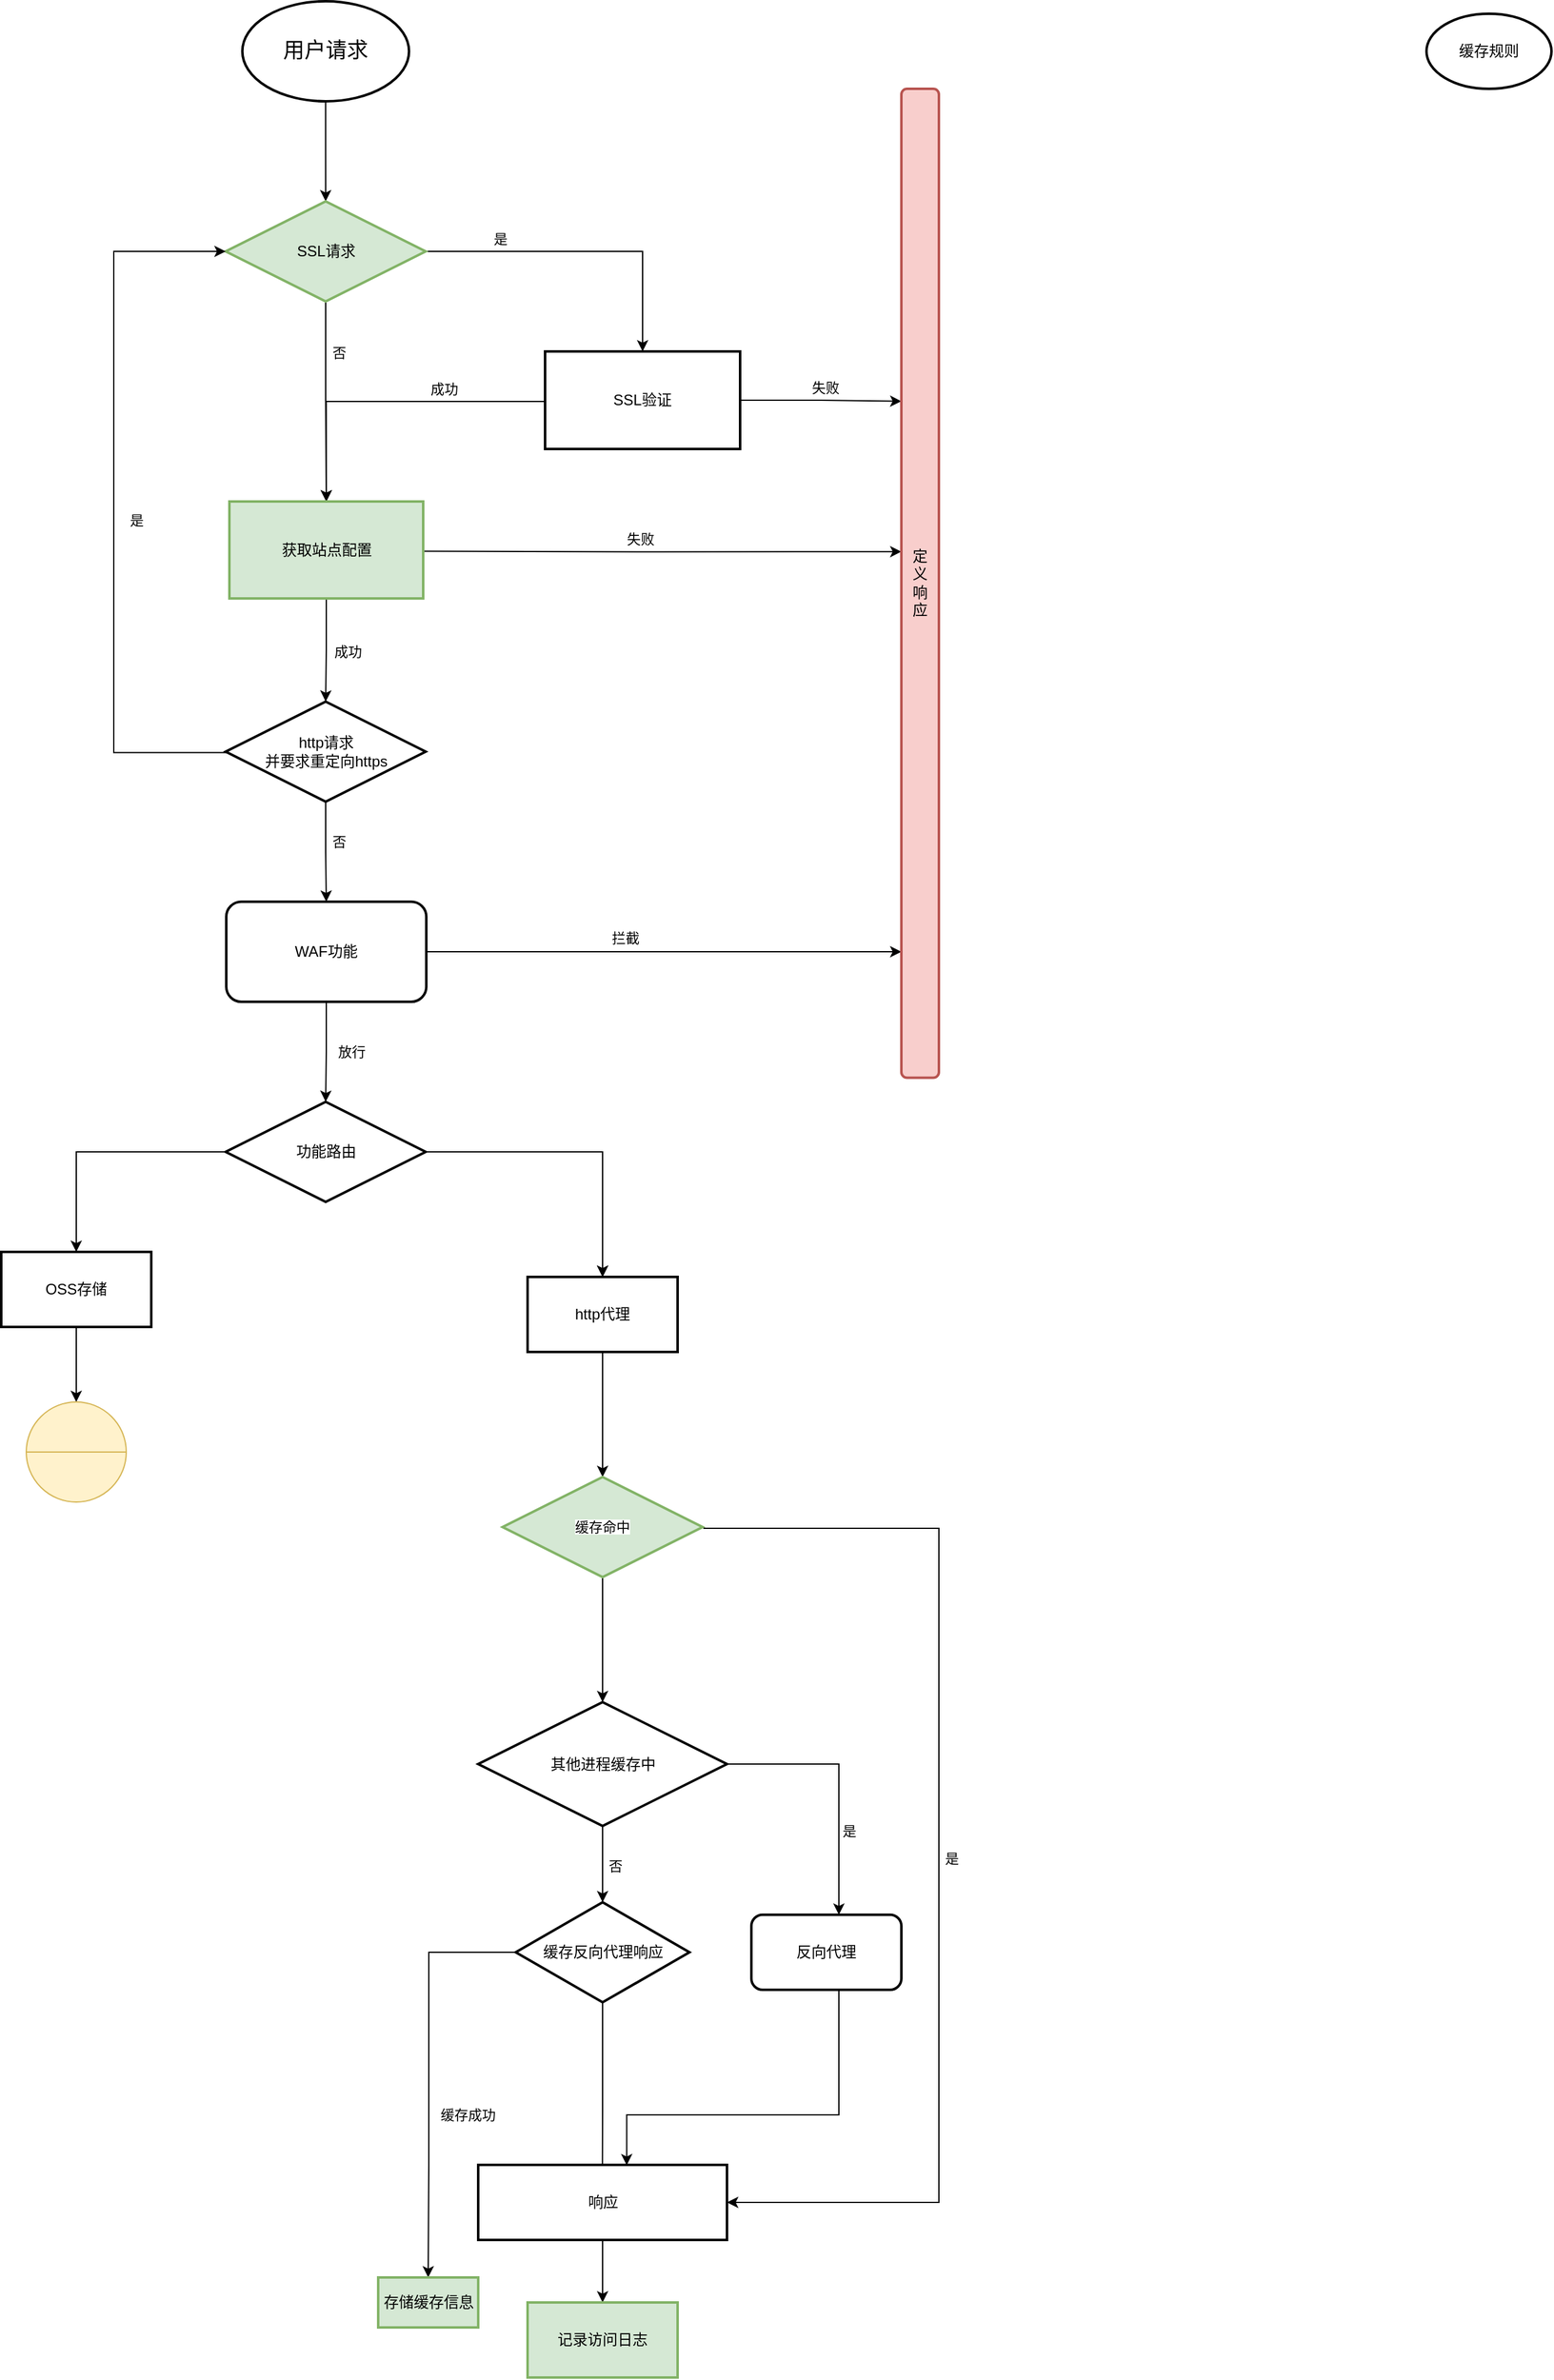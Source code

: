 <mxfile version="25.0.2">
  <diagram name="第 1 页" id="Zt5ibXBA5WIjVIBRoW1k">
    <mxGraphModel dx="899" dy="1157" grid="1" gridSize="10" guides="1" tooltips="1" connect="1" arrows="1" fold="1" page="1" pageScale="1" pageWidth="827" pageHeight="1169" math="0" shadow="0">
      <root>
        <mxCell id="0" />
        <mxCell id="1" parent="0" />
        <mxCell id="sQYv8M5qlGcLSdsbsw8w-21" value="" style="edgeStyle=orthogonalEdgeStyle;rounded=0;orthogonalLoop=1;jettySize=auto;html=1;" parent="1" source="FH_yMQz9iGabN4FnpaOF-4" target="sQYv8M5qlGcLSdsbsw8w-2" edge="1">
          <mxGeometry relative="1" as="geometry" />
        </mxCell>
        <mxCell id="FH_yMQz9iGabN4FnpaOF-4" value="&lt;span style=&quot;font-weight: normal;&quot;&gt;用户请求&lt;/span&gt;" style="strokeWidth=2;html=1;shape=mxgraph.flowchart.start_1;whiteSpace=wrap;labelBackgroundColor=none;fontSize=17;fontStyle=1;strokeColor=default;" parent="1" vertex="1">
          <mxGeometry x="1062.84" y="30" width="133.33" height="80" as="geometry" />
        </mxCell>
        <mxCell id="sQYv8M5qlGcLSdsbsw8w-4" value="" style="edgeStyle=orthogonalEdgeStyle;rounded=0;orthogonalLoop=1;jettySize=auto;html=1;" parent="1" source="sQYv8M5qlGcLSdsbsw8w-2" target="sQYv8M5qlGcLSdsbsw8w-3" edge="1">
          <mxGeometry relative="1" as="geometry" />
        </mxCell>
        <mxCell id="sQYv8M5qlGcLSdsbsw8w-5" value="是" style="edgeLabel;html=1;align=center;verticalAlign=middle;resizable=0;points=[];" parent="sQYv8M5qlGcLSdsbsw8w-4" vertex="1" connectable="0">
          <mxGeometry x="-0.069" y="1" relative="1" as="geometry">
            <mxPoint x="-59" y="-9" as="offset" />
          </mxGeometry>
        </mxCell>
        <mxCell id="sQYv8M5qlGcLSdsbsw8w-7" value="" style="edgeStyle=orthogonalEdgeStyle;rounded=0;orthogonalLoop=1;jettySize=auto;html=1;" parent="1" source="sQYv8M5qlGcLSdsbsw8w-2" target="sQYv8M5qlGcLSdsbsw8w-6" edge="1">
          <mxGeometry relative="1" as="geometry" />
        </mxCell>
        <mxCell id="sQYv8M5qlGcLSdsbsw8w-22" value="否" style="edgeLabel;html=1;align=center;verticalAlign=middle;resizable=0;points=[];" parent="sQYv8M5qlGcLSdsbsw8w-7" vertex="1" connectable="0">
          <mxGeometry x="-0.208" y="-1" relative="1" as="geometry">
            <mxPoint x="11" y="-23" as="offset" />
          </mxGeometry>
        </mxCell>
        <mxCell id="sQYv8M5qlGcLSdsbsw8w-2" value="SSL请求" style="strokeWidth=2;html=1;shape=mxgraph.flowchart.decision;whiteSpace=wrap;fillColor=#d5e8d4;strokeColor=#82b366;" parent="1" vertex="1">
          <mxGeometry x="1049.5" y="190" width="160" height="80" as="geometry" />
        </mxCell>
        <mxCell id="sQYv8M5qlGcLSdsbsw8w-15" style="edgeStyle=orthogonalEdgeStyle;rounded=0;orthogonalLoop=1;jettySize=auto;html=1;entryX=0.49;entryY=-0.031;entryDx=0;entryDy=0;entryPerimeter=0;exitX=0;exitY=0.5;exitDx=0;exitDy=0;" parent="1" source="sQYv8M5qlGcLSdsbsw8w-3" edge="1">
          <mxGeometry relative="1" as="geometry">
            <mxPoint x="1361.6" y="371.4" as="sourcePoint" />
            <mxPoint x="1130.05" y="429.997" as="targetPoint" />
            <Array as="points">
              <mxPoint x="1130" y="350" />
            </Array>
          </mxGeometry>
        </mxCell>
        <mxCell id="sQYv8M5qlGcLSdsbsw8w-54" value="成功" style="edgeLabel;html=1;align=center;verticalAlign=middle;resizable=0;points=[];" parent="sQYv8M5qlGcLSdsbsw8w-15" vertex="1" connectable="0">
          <mxGeometry x="0.004" y="1" relative="1" as="geometry">
            <mxPoint x="46" y="-11" as="offset" />
          </mxGeometry>
        </mxCell>
        <mxCell id="sQYv8M5qlGcLSdsbsw8w-74" value="" style="edgeStyle=orthogonalEdgeStyle;rounded=0;orthogonalLoop=1;jettySize=auto;html=1;entryX=0;entryY=0.316;entryDx=0;entryDy=0;entryPerimeter=0;" parent="1" source="sQYv8M5qlGcLSdsbsw8w-3" target="sQYv8M5qlGcLSdsbsw8w-73" edge="1">
          <mxGeometry relative="1" as="geometry">
            <mxPoint x="1510" y="470" as="targetPoint" />
            <Array as="points" />
          </mxGeometry>
        </mxCell>
        <mxCell id="sQYv8M5qlGcLSdsbsw8w-75" value="失败" style="edgeLabel;html=1;align=center;verticalAlign=middle;resizable=0;points=[];" parent="sQYv8M5qlGcLSdsbsw8w-74" vertex="1" connectable="0">
          <mxGeometry x="-0.04" y="2" relative="1" as="geometry">
            <mxPoint x="5" y="-8" as="offset" />
          </mxGeometry>
        </mxCell>
        <mxCell id="sQYv8M5qlGcLSdsbsw8w-3" value="SSL验证" style="whiteSpace=wrap;html=1;strokeWidth=2;" parent="1" vertex="1">
          <mxGeometry x="1305" y="310" width="156" height="78" as="geometry" />
        </mxCell>
        <mxCell id="sQYv8M5qlGcLSdsbsw8w-24" value="" style="edgeStyle=orthogonalEdgeStyle;rounded=0;orthogonalLoop=1;jettySize=auto;html=1;" parent="1" source="sQYv8M5qlGcLSdsbsw8w-6" target="sQYv8M5qlGcLSdsbsw8w-23" edge="1">
          <mxGeometry relative="1" as="geometry" />
        </mxCell>
        <mxCell id="sQYv8M5qlGcLSdsbsw8w-25" value="成功" style="edgeLabel;html=1;align=center;verticalAlign=middle;resizable=0;points=[];" parent="sQYv8M5qlGcLSdsbsw8w-24" vertex="1" connectable="0">
          <mxGeometry x="-0.114" relative="1" as="geometry">
            <mxPoint x="17" y="5" as="offset" />
          </mxGeometry>
        </mxCell>
        <mxCell id="sQYv8M5qlGcLSdsbsw8w-88" value="" style="edgeStyle=orthogonalEdgeStyle;rounded=0;orthogonalLoop=1;jettySize=auto;html=1;entryX=0;entryY=0.468;entryDx=0;entryDy=0;entryPerimeter=0;" parent="1" target="sQYv8M5qlGcLSdsbsw8w-73" edge="1">
          <mxGeometry relative="1" as="geometry">
            <mxPoint x="1208.49" y="469.76" as="sourcePoint" />
            <mxPoint x="1460" y="710" as="targetPoint" />
            <Array as="points" />
          </mxGeometry>
        </mxCell>
        <mxCell id="sQYv8M5qlGcLSdsbsw8w-89" value="失败" style="edgeLabel;html=1;align=center;verticalAlign=middle;resizable=0;points=[];" parent="sQYv8M5qlGcLSdsbsw8w-88" vertex="1" connectable="0">
          <mxGeometry x="-0.098" y="1" relative="1" as="geometry">
            <mxPoint y="-9" as="offset" />
          </mxGeometry>
        </mxCell>
        <mxCell id="sQYv8M5qlGcLSdsbsw8w-6" value="获取站点配置" style="whiteSpace=wrap;html=1;strokeWidth=2;fillColor=#d5e8d4;strokeColor=#82b366;" parent="1" vertex="1">
          <mxGeometry x="1052.5" y="430" width="155" height="77.5" as="geometry" />
        </mxCell>
        <mxCell id="sQYv8M5qlGcLSdsbsw8w-30" value="" style="edgeStyle=orthogonalEdgeStyle;rounded=0;orthogonalLoop=1;jettySize=auto;html=1;" parent="1" source="sQYv8M5qlGcLSdsbsw8w-23" target="sQYv8M5qlGcLSdsbsw8w-29" edge="1">
          <mxGeometry relative="1" as="geometry" />
        </mxCell>
        <mxCell id="sQYv8M5qlGcLSdsbsw8w-91" value="否" style="edgeLabel;html=1;align=center;verticalAlign=middle;resizable=0;points=[];" parent="sQYv8M5qlGcLSdsbsw8w-30" vertex="1" connectable="0">
          <mxGeometry x="-0.199" y="2" relative="1" as="geometry">
            <mxPoint x="8" as="offset" />
          </mxGeometry>
        </mxCell>
        <mxCell id="sQYv8M5qlGcLSdsbsw8w-37" value="" style="edgeStyle=orthogonalEdgeStyle;rounded=0;orthogonalLoop=1;jettySize=auto;html=1;exitX=0;exitY=0.5;exitDx=0;exitDy=0;exitPerimeter=0;entryX=0;entryY=0.5;entryDx=0;entryDy=0;entryPerimeter=0;" parent="1" target="sQYv8M5qlGcLSdsbsw8w-2" edge="1">
          <mxGeometry relative="1" as="geometry">
            <mxPoint x="1052.5" y="630.8" as="sourcePoint" />
            <mxPoint x="1032.0" y="230" as="targetPoint" />
            <Array as="points">
              <mxPoint x="960" y="631" />
              <mxPoint x="960" y="230" />
            </Array>
          </mxGeometry>
        </mxCell>
        <mxCell id="sQYv8M5qlGcLSdsbsw8w-41" value="是" style="edgeLabel;html=1;align=center;verticalAlign=middle;resizable=0;points=[];" parent="sQYv8M5qlGcLSdsbsw8w-37" vertex="1" connectable="0">
          <mxGeometry x="-0.203" y="2" relative="1" as="geometry">
            <mxPoint x="20" y="-47" as="offset" />
          </mxGeometry>
        </mxCell>
        <mxCell id="sQYv8M5qlGcLSdsbsw8w-23" value="http请求&lt;div&gt;并要求重定向https&lt;/div&gt;" style="strokeWidth=2;html=1;shape=mxgraph.flowchart.decision;whiteSpace=wrap;" parent="1" vertex="1">
          <mxGeometry x="1049.51" y="590" width="160" height="80" as="geometry" />
        </mxCell>
        <mxCell id="sQYv8M5qlGcLSdsbsw8w-43" value="" style="edgeStyle=orthogonalEdgeStyle;rounded=0;orthogonalLoop=1;jettySize=auto;html=1;" parent="1" source="sQYv8M5qlGcLSdsbsw8w-29" target="sQYv8M5qlGcLSdsbsw8w-46" edge="1">
          <mxGeometry relative="1" as="geometry">
            <mxPoint x="1129.52" y="910" as="targetPoint" />
          </mxGeometry>
        </mxCell>
        <mxCell id="sQYv8M5qlGcLSdsbsw8w-95" value="放行" style="edgeLabel;html=1;align=center;verticalAlign=middle;resizable=0;points=[];" parent="sQYv8M5qlGcLSdsbsw8w-43" vertex="1" connectable="0">
          <mxGeometry x="-0.131" relative="1" as="geometry">
            <mxPoint x="20" y="5" as="offset" />
          </mxGeometry>
        </mxCell>
        <mxCell id="sQYv8M5qlGcLSdsbsw8w-93" value="" style="edgeStyle=orthogonalEdgeStyle;rounded=0;orthogonalLoop=1;jettySize=auto;html=1;exitX=1;exitY=0.5;exitDx=0;exitDy=0;" parent="1" source="sQYv8M5qlGcLSdsbsw8w-29" target="sQYv8M5qlGcLSdsbsw8w-73" edge="1">
          <mxGeometry relative="1" as="geometry">
            <mxPoint x="1220" y="800" as="sourcePoint" />
            <mxPoint x="1552" y="830" as="targetPoint" />
            <Array as="points">
              <mxPoint x="1520" y="790" />
              <mxPoint x="1520" y="790" />
            </Array>
          </mxGeometry>
        </mxCell>
        <mxCell id="sQYv8M5qlGcLSdsbsw8w-94" value="拦截" style="edgeLabel;html=1;align=center;verticalAlign=middle;resizable=0;points=[];" parent="sQYv8M5qlGcLSdsbsw8w-93" vertex="1" connectable="0">
          <mxGeometry x="-0.064" relative="1" as="geometry">
            <mxPoint x="-19" y="-11" as="offset" />
          </mxGeometry>
        </mxCell>
        <mxCell id="sQYv8M5qlGcLSdsbsw8w-29" value="WAF功能" style="rounded=1;whiteSpace=wrap;html=1;strokeWidth=2;" parent="1" vertex="1">
          <mxGeometry x="1050" y="750" width="160" height="80" as="geometry" />
        </mxCell>
        <mxCell id="sQYv8M5qlGcLSdsbsw8w-48" value="" style="edgeStyle=orthogonalEdgeStyle;rounded=0;orthogonalLoop=1;jettySize=auto;html=1;" parent="1" source="sQYv8M5qlGcLSdsbsw8w-46" target="sQYv8M5qlGcLSdsbsw8w-47" edge="1">
          <mxGeometry relative="1" as="geometry" />
        </mxCell>
        <mxCell id="sQYv8M5qlGcLSdsbsw8w-49" value="" style="edgeStyle=orthogonalEdgeStyle;rounded=0;orthogonalLoop=1;jettySize=auto;html=1;" parent="1" source="sQYv8M5qlGcLSdsbsw8w-46" target="sQYv8M5qlGcLSdsbsw8w-47" edge="1">
          <mxGeometry relative="1" as="geometry" />
        </mxCell>
        <mxCell id="sQYv8M5qlGcLSdsbsw8w-51" value="" style="edgeStyle=orthogonalEdgeStyle;rounded=0;orthogonalLoop=1;jettySize=auto;html=1;" parent="1" source="sQYv8M5qlGcLSdsbsw8w-46" target="sQYv8M5qlGcLSdsbsw8w-50" edge="1">
          <mxGeometry relative="1" as="geometry" />
        </mxCell>
        <mxCell id="sQYv8M5qlGcLSdsbsw8w-46" value="功能路由" style="strokeWidth=2;html=1;shape=mxgraph.flowchart.decision;whiteSpace=wrap;" parent="1" vertex="1">
          <mxGeometry x="1049.5" y="910" width="160" height="80" as="geometry" />
        </mxCell>
        <mxCell id="sQYv8M5qlGcLSdsbsw8w-56" value="" style="edgeStyle=orthogonalEdgeStyle;rounded=0;orthogonalLoop=1;jettySize=auto;html=1;entryX=0.5;entryY=0;entryDx=0;entryDy=0;entryPerimeter=0;" parent="1" source="sQYv8M5qlGcLSdsbsw8w-47" target="sQYv8M5qlGcLSdsbsw8w-57" edge="1">
          <mxGeometry relative="1" as="geometry">
            <mxPoint x="1000" y="1290" as="targetPoint" />
          </mxGeometry>
        </mxCell>
        <mxCell id="sQYv8M5qlGcLSdsbsw8w-47" value="http代理" style="whiteSpace=wrap;html=1;strokeWidth=2;" parent="1" vertex="1">
          <mxGeometry x="1291" y="1050" width="120" height="60" as="geometry" />
        </mxCell>
        <mxCell id="sQYv8M5qlGcLSdsbsw8w-53" value="" style="edgeStyle=orthogonalEdgeStyle;rounded=0;orthogonalLoop=1;jettySize=auto;html=1;entryX=0.5;entryY=0;entryDx=0;entryDy=0;" parent="1" source="sQYv8M5qlGcLSdsbsw8w-50" target="sQYv8M5qlGcLSdsbsw8w-97" edge="1">
          <mxGeometry relative="1" as="geometry">
            <mxPoint x="1245" y="1200" as="targetPoint" />
          </mxGeometry>
        </mxCell>
        <mxCell id="sQYv8M5qlGcLSdsbsw8w-50" value="OSS存储" style="whiteSpace=wrap;html=1;strokeWidth=2;" parent="1" vertex="1">
          <mxGeometry x="870" y="1030" width="120" height="60" as="geometry" />
        </mxCell>
        <mxCell id="sQYv8M5qlGcLSdsbsw8w-101" value="" style="edgeStyle=orthogonalEdgeStyle;rounded=0;orthogonalLoop=1;jettySize=auto;html=1;exitX=1.007;exitY=0.5;exitDx=0;exitDy=0;exitPerimeter=0;" parent="1" source="sQYv8M5qlGcLSdsbsw8w-57" target="sQYv8M5qlGcLSdsbsw8w-119" edge="1">
          <mxGeometry relative="1" as="geometry">
            <mxPoint x="1350" y="1720" as="targetPoint" />
            <Array as="points">
              <mxPoint x="1432" y="1251" />
              <mxPoint x="1620" y="1251" />
              <mxPoint x="1620" y="1790" />
            </Array>
          </mxGeometry>
        </mxCell>
        <mxCell id="sQYv8M5qlGcLSdsbsw8w-102" value="是" style="edgeLabel;html=1;align=center;verticalAlign=middle;resizable=0;points=[];" parent="sQYv8M5qlGcLSdsbsw8w-101" vertex="1" connectable="0">
          <mxGeometry x="-0.032" y="-3" relative="1" as="geometry">
            <mxPoint x="13" y="18" as="offset" />
          </mxGeometry>
        </mxCell>
        <mxCell id="sQYv8M5qlGcLSdsbsw8w-106" value="" style="edgeStyle=orthogonalEdgeStyle;rounded=0;orthogonalLoop=1;jettySize=auto;html=1;" parent="1" source="sQYv8M5qlGcLSdsbsw8w-57" target="sQYv8M5qlGcLSdsbsw8w-108" edge="1">
          <mxGeometry relative="1" as="geometry">
            <mxPoint x="1351" y="1410" as="targetPoint" />
          </mxGeometry>
        </mxCell>
        <mxCell id="sQYv8M5qlGcLSdsbsw8w-57" value="&lt;span style=&quot;font-size: 11px; text-wrap: nowrap; background-color: rgb(255, 255, 255);&quot;&gt;缓存命中&lt;/span&gt;" style="strokeWidth=2;html=1;shape=mxgraph.flowchart.decision;whiteSpace=wrap;fillColor=#d5e8d4;strokeColor=#82b366;" parent="1" vertex="1">
          <mxGeometry x="1271" y="1210" width="160" height="80" as="geometry" />
        </mxCell>
        <mxCell id="sQYv8M5qlGcLSdsbsw8w-73" value="定&lt;div&gt;义&lt;/div&gt;&lt;div&gt;响&lt;/div&gt;&lt;div&gt;应&lt;/div&gt;" style="rounded=1;whiteSpace=wrap;html=1;strokeWidth=2;fillColor=#f8cecc;strokeColor=#b85450;" parent="1" vertex="1">
          <mxGeometry x="1590" y="100" width="30" height="790.75" as="geometry" />
        </mxCell>
        <mxCell id="sQYv8M5qlGcLSdsbsw8w-97" value="" style="shape=lineEllipse;perimeter=ellipsePerimeter;whiteSpace=wrap;html=1;backgroundOutline=1;fillColor=#fff2cc;strokeColor=#d6b656;" parent="1" vertex="1">
          <mxGeometry x="890" y="1150" width="80" height="80" as="geometry" />
        </mxCell>
        <mxCell id="sQYv8M5qlGcLSdsbsw8w-110" value="" style="edgeStyle=orthogonalEdgeStyle;rounded=0;orthogonalLoop=1;jettySize=auto;html=1;" parent="1" source="sQYv8M5qlGcLSdsbsw8w-108" target="sQYv8M5qlGcLSdsbsw8w-109" edge="1">
          <mxGeometry relative="1" as="geometry">
            <Array as="points">
              <mxPoint x="1540" y="1440" />
            </Array>
          </mxGeometry>
        </mxCell>
        <mxCell id="sQYv8M5qlGcLSdsbsw8w-111" value="是" style="edgeLabel;html=1;align=center;verticalAlign=middle;resizable=0;points=[];" parent="sQYv8M5qlGcLSdsbsw8w-110" vertex="1" connectable="0">
          <mxGeometry x="0.193" relative="1" as="geometry">
            <mxPoint x="8" y="17" as="offset" />
          </mxGeometry>
        </mxCell>
        <mxCell id="sQYv8M5qlGcLSdsbsw8w-113" value="" style="edgeStyle=orthogonalEdgeStyle;rounded=0;orthogonalLoop=1;jettySize=auto;html=1;" parent="1" source="sQYv8M5qlGcLSdsbsw8w-108" target="sQYv8M5qlGcLSdsbsw8w-115" edge="1">
          <mxGeometry relative="1" as="geometry" />
        </mxCell>
        <mxCell id="sQYv8M5qlGcLSdsbsw8w-114" value="否" style="edgeLabel;html=1;align=center;verticalAlign=middle;resizable=0;points=[];" parent="sQYv8M5qlGcLSdsbsw8w-113" vertex="1" connectable="0">
          <mxGeometry x="-0.193" relative="1" as="geometry">
            <mxPoint x="10" y="7" as="offset" />
          </mxGeometry>
        </mxCell>
        <mxCell id="sQYv8M5qlGcLSdsbsw8w-108" value="其他进程缓存中" style="strokeWidth=2;html=1;shape=mxgraph.flowchart.decision;whiteSpace=wrap;" parent="1" vertex="1">
          <mxGeometry x="1251.5" y="1390" width="199" height="99" as="geometry" />
        </mxCell>
        <mxCell id="sQYv8M5qlGcLSdsbsw8w-123" style="edgeStyle=orthogonalEdgeStyle;rounded=0;orthogonalLoop=1;jettySize=auto;html=1;entryX=0.597;entryY=0.005;entryDx=0;entryDy=0;entryPerimeter=0;" parent="1" source="sQYv8M5qlGcLSdsbsw8w-109" target="sQYv8M5qlGcLSdsbsw8w-119" edge="1">
          <mxGeometry relative="1" as="geometry">
            <mxPoint x="1540" y="1500" as="sourcePoint" />
            <mxPoint x="1351" y="1730" as="targetPoint" />
            <Array as="points">
              <mxPoint x="1540" y="1720" />
              <mxPoint x="1370" y="1720" />
            </Array>
          </mxGeometry>
        </mxCell>
        <mxCell id="sQYv8M5qlGcLSdsbsw8w-109" value="反向代理" style="rounded=1;whiteSpace=wrap;html=1;strokeWidth=2;" parent="1" vertex="1">
          <mxGeometry x="1470" y="1560" width="120" height="60" as="geometry" />
        </mxCell>
        <mxCell id="sQYv8M5qlGcLSdsbsw8w-125" value="" style="edgeStyle=orthogonalEdgeStyle;rounded=0;orthogonalLoop=1;jettySize=auto;html=1;exitX=0;exitY=0.5;exitDx=0;exitDy=0;entryX=0.5;entryY=0;entryDx=0;entryDy=0;" parent="1" source="sQYv8M5qlGcLSdsbsw8w-115" target="sQYv8M5qlGcLSdsbsw8w-124" edge="1">
          <mxGeometry relative="1" as="geometry">
            <mxPoint x="1280" y="1590" as="sourcePoint" />
            <mxPoint x="1160" y="1890" as="targetPoint" />
            <Array as="points">
              <mxPoint x="1212" y="1590" />
              <mxPoint x="1212" y="1760" />
            </Array>
          </mxGeometry>
        </mxCell>
        <mxCell id="sQYv8M5qlGcLSdsbsw8w-128" value="缓存成功" style="edgeLabel;html=1;align=center;verticalAlign=middle;resizable=0;points=[];" parent="sQYv8M5qlGcLSdsbsw8w-125" vertex="1" connectable="0">
          <mxGeometry x="0.275" y="1" relative="1" as="geometry">
            <mxPoint x="30" y="-11" as="offset" />
          </mxGeometry>
        </mxCell>
        <mxCell id="sQYv8M5qlGcLSdsbsw8w-127" value="" style="edgeStyle=orthogonalEdgeStyle;rounded=0;orthogonalLoop=1;jettySize=auto;html=1;exitX=0.5;exitY=1;exitDx=0;exitDy=0;" parent="1" source="sQYv8M5qlGcLSdsbsw8w-115" edge="1">
          <mxGeometry relative="1" as="geometry">
            <mxPoint x="1350.75" y="1720" as="sourcePoint" />
            <mxPoint x="1350.75" y="1800" as="targetPoint" />
          </mxGeometry>
        </mxCell>
        <mxCell id="sQYv8M5qlGcLSdsbsw8w-115" value="缓存反向代理响应" style="rhombus;whiteSpace=wrap;html=1;strokeWidth=2;" parent="1" vertex="1">
          <mxGeometry x="1281.5" y="1550" width="139" height="80" as="geometry" />
        </mxCell>
        <mxCell id="sQYv8M5qlGcLSdsbsw8w-122" value="" style="edgeStyle=orthogonalEdgeStyle;rounded=0;orthogonalLoop=1;jettySize=auto;html=1;" parent="1" source="sQYv8M5qlGcLSdsbsw8w-119" target="sQYv8M5qlGcLSdsbsw8w-121" edge="1">
          <mxGeometry relative="1" as="geometry" />
        </mxCell>
        <mxCell id="sQYv8M5qlGcLSdsbsw8w-119" value="响应" style="whiteSpace=wrap;html=1;strokeWidth=2;" parent="1" vertex="1">
          <mxGeometry x="1251.5" y="1760" width="199" height="60" as="geometry" />
        </mxCell>
        <mxCell id="sQYv8M5qlGcLSdsbsw8w-121" value="记录访问日志" style="whiteSpace=wrap;html=1;strokeWidth=2;fillColor=#d5e8d4;strokeColor=#82b366;" parent="1" vertex="1">
          <mxGeometry x="1291" y="1870" width="120" height="60" as="geometry" />
        </mxCell>
        <mxCell id="sQYv8M5qlGcLSdsbsw8w-124" value="存储缓存信息" style="whiteSpace=wrap;html=1;strokeWidth=2;fillColor=#d5e8d4;strokeColor=#82b366;" parent="1" vertex="1">
          <mxGeometry x="1171.5" y="1850" width="80" height="40" as="geometry" />
        </mxCell>
        <mxCell id="ieVZb_pdduq6a_CUyqTr-1" value="缓存规则" style="strokeWidth=2;html=1;shape=mxgraph.flowchart.start_1;whiteSpace=wrap;" vertex="1" parent="1">
          <mxGeometry x="2010" y="40" width="100" height="60" as="geometry" />
        </mxCell>
      </root>
    </mxGraphModel>
  </diagram>
</mxfile>
